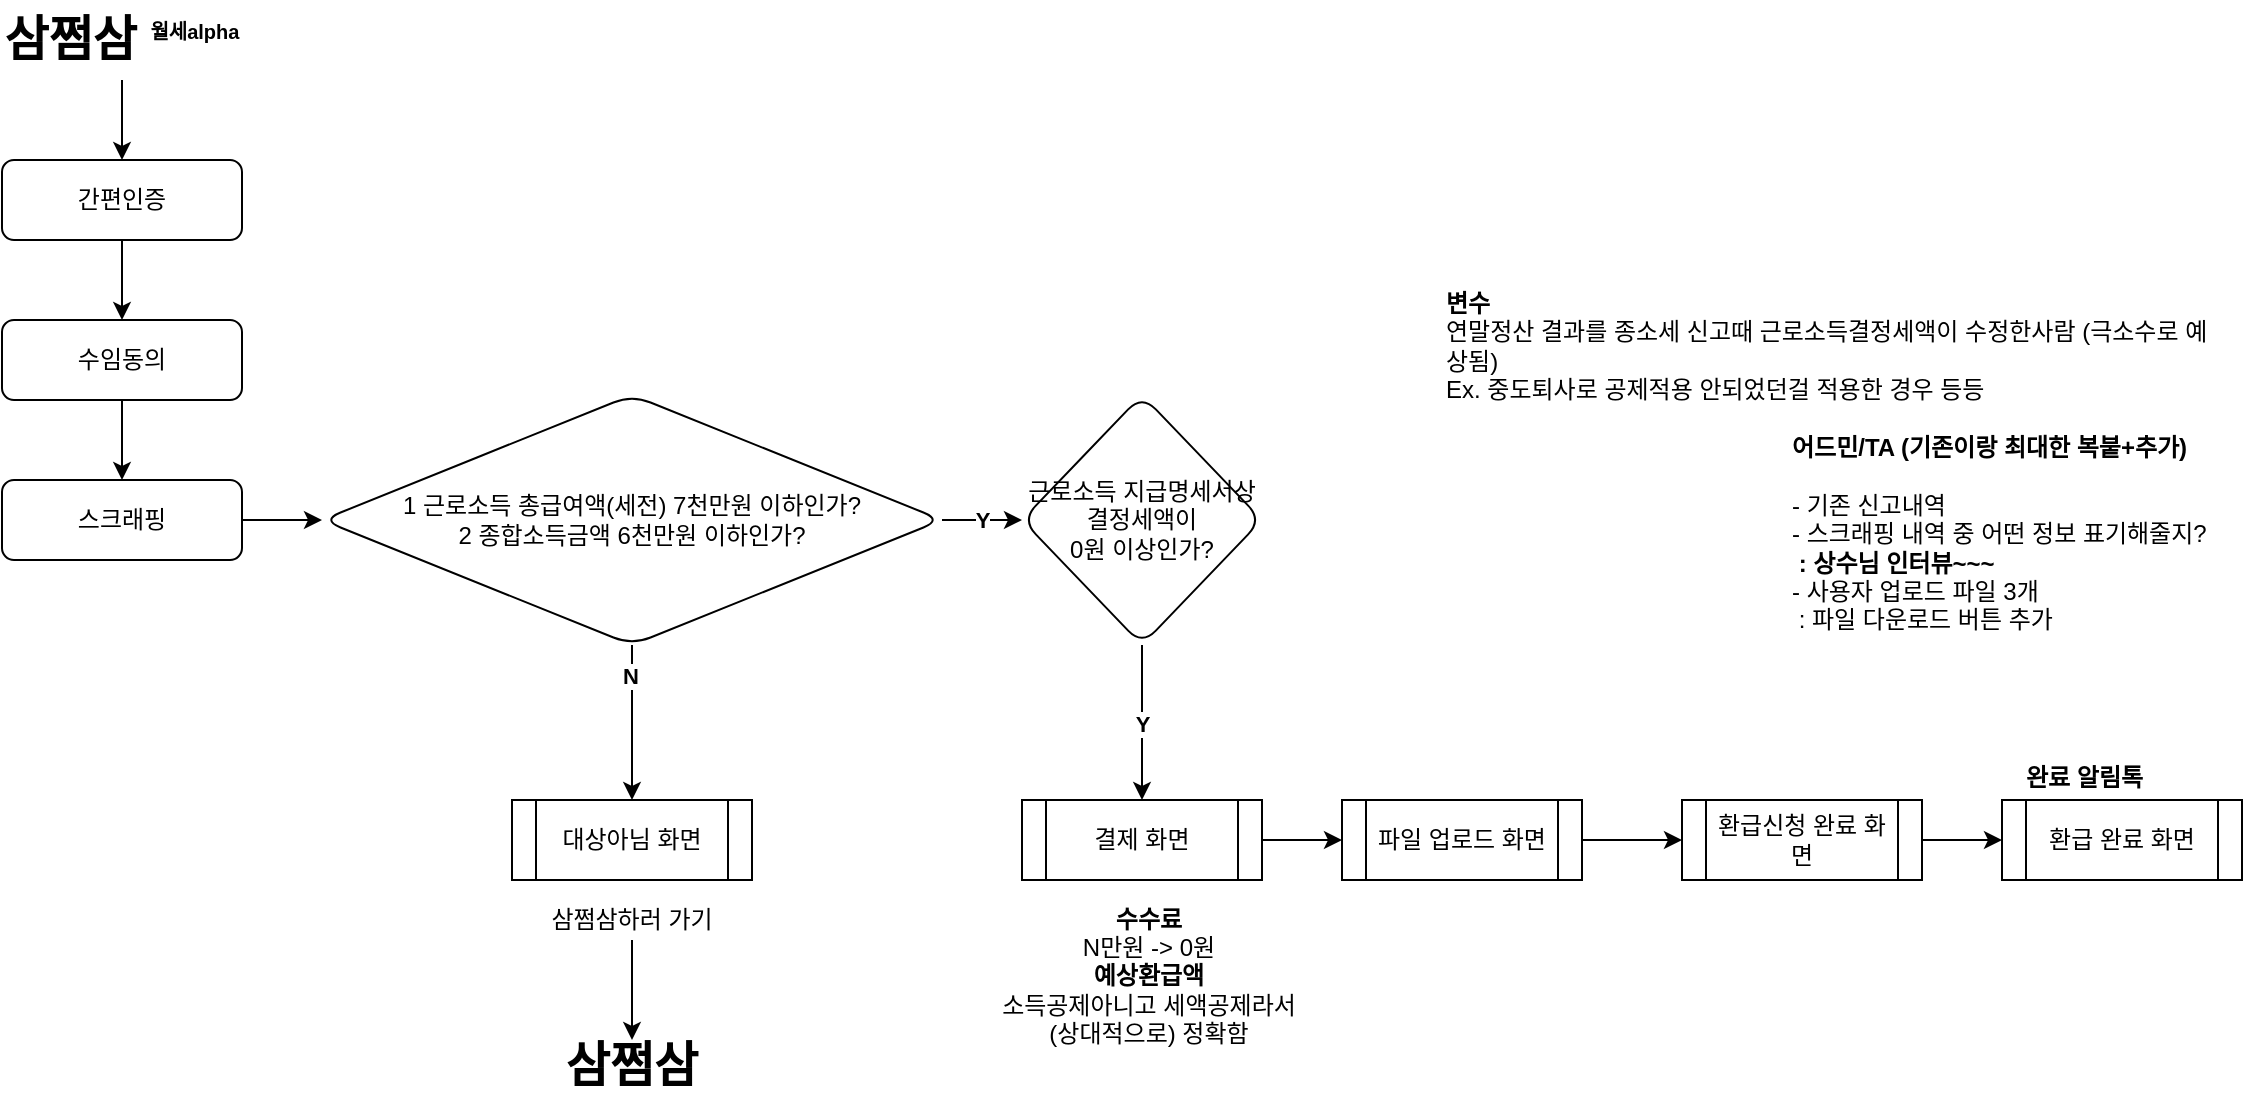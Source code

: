 <mxfile version="14.8.6" type="github">
  <diagram id="FFPN_viR1QeTXnwRhpP1" name="Page-1">
    <mxGraphModel dx="1273" dy="660" grid="1" gridSize="10" guides="1" tooltips="1" connect="1" arrows="1" fold="1" page="1" pageScale="1" pageWidth="827" pageHeight="1169" math="0" shadow="0">
      <root>
        <mxCell id="0" />
        <mxCell id="1" parent="0" />
        <mxCell id="fOPeem-4GS8IQXv0jA_y-4" value="" style="edgeStyle=orthogonalEdgeStyle;rounded=0;orthogonalLoop=1;jettySize=auto;html=1;" parent="1" source="fOPeem-4GS8IQXv0jA_y-2" target="fOPeem-4GS8IQXv0jA_y-3" edge="1">
          <mxGeometry relative="1" as="geometry" />
        </mxCell>
        <mxCell id="fOPeem-4GS8IQXv0jA_y-2" value="간편인증" style="rounded=1;whiteSpace=wrap;html=1;" parent="1" vertex="1">
          <mxGeometry x="120" y="160" width="120" height="40" as="geometry" />
        </mxCell>
        <mxCell id="fOPeem-4GS8IQXv0jA_y-6" value="" style="edgeStyle=orthogonalEdgeStyle;rounded=0;orthogonalLoop=1;jettySize=auto;html=1;" parent="1" source="fOPeem-4GS8IQXv0jA_y-3" target="fOPeem-4GS8IQXv0jA_y-5" edge="1">
          <mxGeometry relative="1" as="geometry" />
        </mxCell>
        <mxCell id="fOPeem-4GS8IQXv0jA_y-3" value="수임동의" style="rounded=1;whiteSpace=wrap;html=1;" parent="1" vertex="1">
          <mxGeometry x="120" y="240" width="120" height="40" as="geometry" />
        </mxCell>
        <mxCell id="fOPeem-4GS8IQXv0jA_y-8" value="" style="edgeStyle=orthogonalEdgeStyle;rounded=0;orthogonalLoop=1;jettySize=auto;html=1;" parent="1" source="fOPeem-4GS8IQXv0jA_y-5" target="fOPeem-4GS8IQXv0jA_y-7" edge="1">
          <mxGeometry relative="1" as="geometry" />
        </mxCell>
        <mxCell id="fOPeem-4GS8IQXv0jA_y-5" value="스크래핑" style="rounded=1;whiteSpace=wrap;html=1;" parent="1" vertex="1">
          <mxGeometry x="120" y="320" width="120" height="40" as="geometry" />
        </mxCell>
        <mxCell id="ceO7FLTLpm3Mc5pa_Sh7-29" value="&lt;b&gt;Y&lt;/b&gt;" style="edgeStyle=orthogonalEdgeStyle;rounded=0;orthogonalLoop=1;jettySize=auto;html=1;entryX=0;entryY=0.5;entryDx=0;entryDy=0;" edge="1" parent="1" source="fOPeem-4GS8IQXv0jA_y-7" target="ceO7FLTLpm3Mc5pa_Sh7-18">
          <mxGeometry relative="1" as="geometry" />
        </mxCell>
        <mxCell id="fOPeem-4GS8IQXv0jA_y-7" value="1 근로소득&amp;nbsp;총급여액(세전)&amp;nbsp;7천만원 이하인가?&lt;br&gt;2&amp;nbsp;&lt;span style=&quot;font-family: &amp;#34;helvetica&amp;#34;&quot;&gt;종합소득금액&amp;nbsp;6천만원&lt;/span&gt;&lt;span style=&quot;font-family: &amp;#34;helvetica&amp;#34;&quot;&gt;&amp;nbsp;&lt;/span&gt;&lt;span style=&quot;font-family: &amp;#34;helvetica&amp;#34;&quot;&gt;이하인가?&lt;/span&gt;" style="rhombus;whiteSpace=wrap;html=1;rounded=1;" parent="1" vertex="1">
          <mxGeometry x="280" y="277.5" width="310" height="125" as="geometry" />
        </mxCell>
        <mxCell id="fOPeem-4GS8IQXv0jA_y-26" style="edgeStyle=orthogonalEdgeStyle;rounded=0;orthogonalLoop=1;jettySize=auto;html=1;entryX=0.5;entryY=0;entryDx=0;entryDy=0;exitX=0.5;exitY=1;exitDx=0;exitDy=0;" parent="1" edge="1">
          <mxGeometry relative="1" as="geometry">
            <Array as="points">
              <mxPoint x="435" y="440" />
              <mxPoint x="435" y="440" />
            </Array>
            <mxPoint x="435" y="402.5" as="sourcePoint" />
            <mxPoint x="435" y="480" as="targetPoint" />
          </mxGeometry>
        </mxCell>
        <mxCell id="fOPeem-4GS8IQXv0jA_y-27" value="&lt;b&gt;N&lt;/b&gt;" style="edgeLabel;html=1;align=center;verticalAlign=middle;resizable=0;points=[];" parent="fOPeem-4GS8IQXv0jA_y-26" vertex="1" connectable="0">
          <mxGeometry x="-0.6" y="-1" relative="1" as="geometry">
            <mxPoint as="offset" />
          </mxGeometry>
        </mxCell>
        <mxCell id="fOPeem-4GS8IQXv0jA_y-16" value="&lt;span&gt;대상아님 화면&lt;/span&gt;" style="shape=process;whiteSpace=wrap;html=1;backgroundOutline=1;" parent="1" vertex="1">
          <mxGeometry x="375" y="480" width="120" height="40" as="geometry" />
        </mxCell>
        <mxCell id="fOPeem-4GS8IQXv0jA_y-29" style="edgeStyle=orthogonalEdgeStyle;rounded=0;orthogonalLoop=1;jettySize=auto;html=1;" parent="1" source="fOPeem-4GS8IQXv0jA_y-20" target="fOPeem-4GS8IQXv0jA_y-28" edge="1">
          <mxGeometry relative="1" as="geometry" />
        </mxCell>
        <mxCell id="fOPeem-4GS8IQXv0jA_y-20" value="삼쩜삼하러 가기" style="text;html=1;strokeColor=none;fillColor=none;align=center;verticalAlign=middle;whiteSpace=wrap;rounded=0;" parent="1" vertex="1">
          <mxGeometry x="380" y="530" width="110" height="20" as="geometry" />
        </mxCell>
        <mxCell id="fOPeem-4GS8IQXv0jA_y-22" value="" style="edgeStyle=orthogonalEdgeStyle;rounded=0;orthogonalLoop=1;jettySize=auto;html=1;" parent="1" source="fOPeem-4GS8IQXv0jA_y-21" target="fOPeem-4GS8IQXv0jA_y-2" edge="1">
          <mxGeometry relative="1" as="geometry" />
        </mxCell>
        <mxCell id="fOPeem-4GS8IQXv0jA_y-21" value="&lt;sub&gt;&lt;font style=&quot;font-size: 24px&quot;&gt;삼쩜삼 &lt;/font&gt;&lt;/sub&gt;&lt;sup&gt;월세alpha&lt;/sup&gt;" style="text;html=1;strokeColor=none;fillColor=none;align=center;verticalAlign=middle;whiteSpace=wrap;rounded=0;fontStyle=1" parent="1" vertex="1">
          <mxGeometry x="120" y="80" width="120" height="40" as="geometry" />
        </mxCell>
        <mxCell id="fOPeem-4GS8IQXv0jA_y-28" value="&lt;sub&gt;&lt;font style=&quot;font-size: 24px&quot;&gt;삼쩜삼&lt;/font&gt;&lt;/sub&gt;" style="text;html=1;strokeColor=none;fillColor=none;align=center;verticalAlign=middle;whiteSpace=wrap;rounded=0;fontStyle=1" parent="1" vertex="1">
          <mxGeometry x="375" y="600" width="120" height="25" as="geometry" />
        </mxCell>
        <mxCell id="ceO7FLTLpm3Mc5pa_Sh7-31" value="" style="edgeStyle=orthogonalEdgeStyle;rounded=0;orthogonalLoop=1;jettySize=auto;html=1;" edge="1" parent="1" source="fOPeem-4GS8IQXv0jA_y-37" target="ceO7FLTLpm3Mc5pa_Sh7-4">
          <mxGeometry relative="1" as="geometry" />
        </mxCell>
        <mxCell id="fOPeem-4GS8IQXv0jA_y-37" value="파일 업로드 화면" style="shape=process;whiteSpace=wrap;html=1;backgroundOutline=1;" parent="1" vertex="1">
          <mxGeometry x="790" y="480" width="120" height="40" as="geometry" />
        </mxCell>
        <mxCell id="ceO7FLTLpm3Mc5pa_Sh7-7" value="" style="edgeStyle=orthogonalEdgeStyle;rounded=0;orthogonalLoop=1;jettySize=auto;html=1;" edge="1" parent="1" source="ceO7FLTLpm3Mc5pa_Sh7-4" target="ceO7FLTLpm3Mc5pa_Sh7-6">
          <mxGeometry relative="1" as="geometry" />
        </mxCell>
        <mxCell id="ceO7FLTLpm3Mc5pa_Sh7-4" value="환급신청 완료 화면" style="shape=process;whiteSpace=wrap;html=1;backgroundOutline=1;" vertex="1" parent="1">
          <mxGeometry x="960" y="480" width="120" height="40" as="geometry" />
        </mxCell>
        <mxCell id="ceO7FLTLpm3Mc5pa_Sh7-6" value="환급 완료 화면" style="shape=process;whiteSpace=wrap;html=1;backgroundOutline=1;" vertex="1" parent="1">
          <mxGeometry x="1120" y="480" width="120" height="40" as="geometry" />
        </mxCell>
        <mxCell id="ceO7FLTLpm3Mc5pa_Sh7-17" value="&lt;font face=&quot;helvetica&quot;&gt;&lt;b&gt;어드민/TA (기존이랑 최대한 복붙+추가)&lt;br&gt;&lt;/b&gt;&lt;br&gt;- 기존 신고내역&amp;nbsp;&lt;br&gt;- 스크래핑 내역 중 어떤 정보 표기해줄지?&lt;br&gt;&lt;b&gt;&lt;span style=&quot;white-space: pre&quot;&gt; : 상수님 인터뷰~~~ &lt;/span&gt;&lt;br&gt;&lt;/b&gt;- 사용자 업로드 파일 3개&amp;nbsp;&lt;br&gt;&lt;span style=&quot;white-space: pre&quot;&gt; : 파일 다운로드 버튼 추가&lt;/span&gt;&lt;br&gt;&lt;/font&gt;" style="text;whiteSpace=wrap;html=1;" vertex="1" parent="1">
          <mxGeometry x="1013" y="290" width="217" height="120" as="geometry" />
        </mxCell>
        <mxCell id="ceO7FLTLpm3Mc5pa_Sh7-30" value="&lt;b&gt;Y&lt;/b&gt;" style="edgeStyle=orthogonalEdgeStyle;rounded=0;orthogonalLoop=1;jettySize=auto;html=1;" edge="1" parent="1" source="ceO7FLTLpm3Mc5pa_Sh7-18" target="ceO7FLTLpm3Mc5pa_Sh7-23">
          <mxGeometry relative="1" as="geometry" />
        </mxCell>
        <mxCell id="ceO7FLTLpm3Mc5pa_Sh7-18" value="근로소득 지급명세서상&lt;br&gt;결정세액이 &lt;br&gt;0원 이상인가?" style="rhombus;whiteSpace=wrap;html=1;rounded=1;" vertex="1" parent="1">
          <mxGeometry x="630" y="277.5" width="120" height="125" as="geometry" />
        </mxCell>
        <mxCell id="ceO7FLTLpm3Mc5pa_Sh7-21" value="&lt;font face=&quot;helvetica&quot;&gt;&lt;b&gt;완료 알림톡&lt;/b&gt;&lt;br&gt;&lt;/font&gt;" style="text;whiteSpace=wrap;html=1;" vertex="1" parent="1">
          <mxGeometry x="1130" y="455" width="67" height="25" as="geometry" />
        </mxCell>
        <mxCell id="ceO7FLTLpm3Mc5pa_Sh7-26" style="edgeStyle=orthogonalEdgeStyle;rounded=0;orthogonalLoop=1;jettySize=auto;html=1;entryX=0;entryY=0.5;entryDx=0;entryDy=0;" edge="1" parent="1" source="ceO7FLTLpm3Mc5pa_Sh7-23" target="fOPeem-4GS8IQXv0jA_y-37">
          <mxGeometry relative="1" as="geometry" />
        </mxCell>
        <mxCell id="ceO7FLTLpm3Mc5pa_Sh7-23" value="결제 화면" style="shape=process;whiteSpace=wrap;html=1;backgroundOutline=1;" vertex="1" parent="1">
          <mxGeometry x="630" y="480" width="120" height="40" as="geometry" />
        </mxCell>
        <mxCell id="ceO7FLTLpm3Mc5pa_Sh7-24" value="&lt;b&gt;수수료&lt;/b&gt;&lt;br&gt;N만원&amp;nbsp;-&amp;gt; 0원&lt;br&gt;&lt;b&gt;예상환급액&lt;/b&gt;&lt;br&gt;소득공제아니고 세액공제라서 &lt;br&gt;(상대적으로) 정확함" style="text;html=1;strokeColor=none;fillColor=none;align=center;verticalAlign=middle;whiteSpace=wrap;rounded=0;" vertex="1" parent="1">
          <mxGeometry x="610" y="525" width="167" height="85" as="geometry" />
        </mxCell>
        <mxCell id="ceO7FLTLpm3Mc5pa_Sh7-25" value="&lt;font face=&quot;helvetica&quot;&gt;&lt;b&gt;변수&lt;br&gt;&lt;/b&gt;연말정산 결과를 종소세 신고때 근로소득결정세액이 수정한사람 (극소수로 예상됨)&lt;br&gt;Ex. 중도퇴사로 공제적용 안되었던걸 적용한 경우 등등&lt;br&gt;&lt;/font&gt;" style="text;whiteSpace=wrap;html=1;" vertex="1" parent="1">
          <mxGeometry x="840" y="217.5" width="390" height="60" as="geometry" />
        </mxCell>
      </root>
    </mxGraphModel>
  </diagram>
</mxfile>
